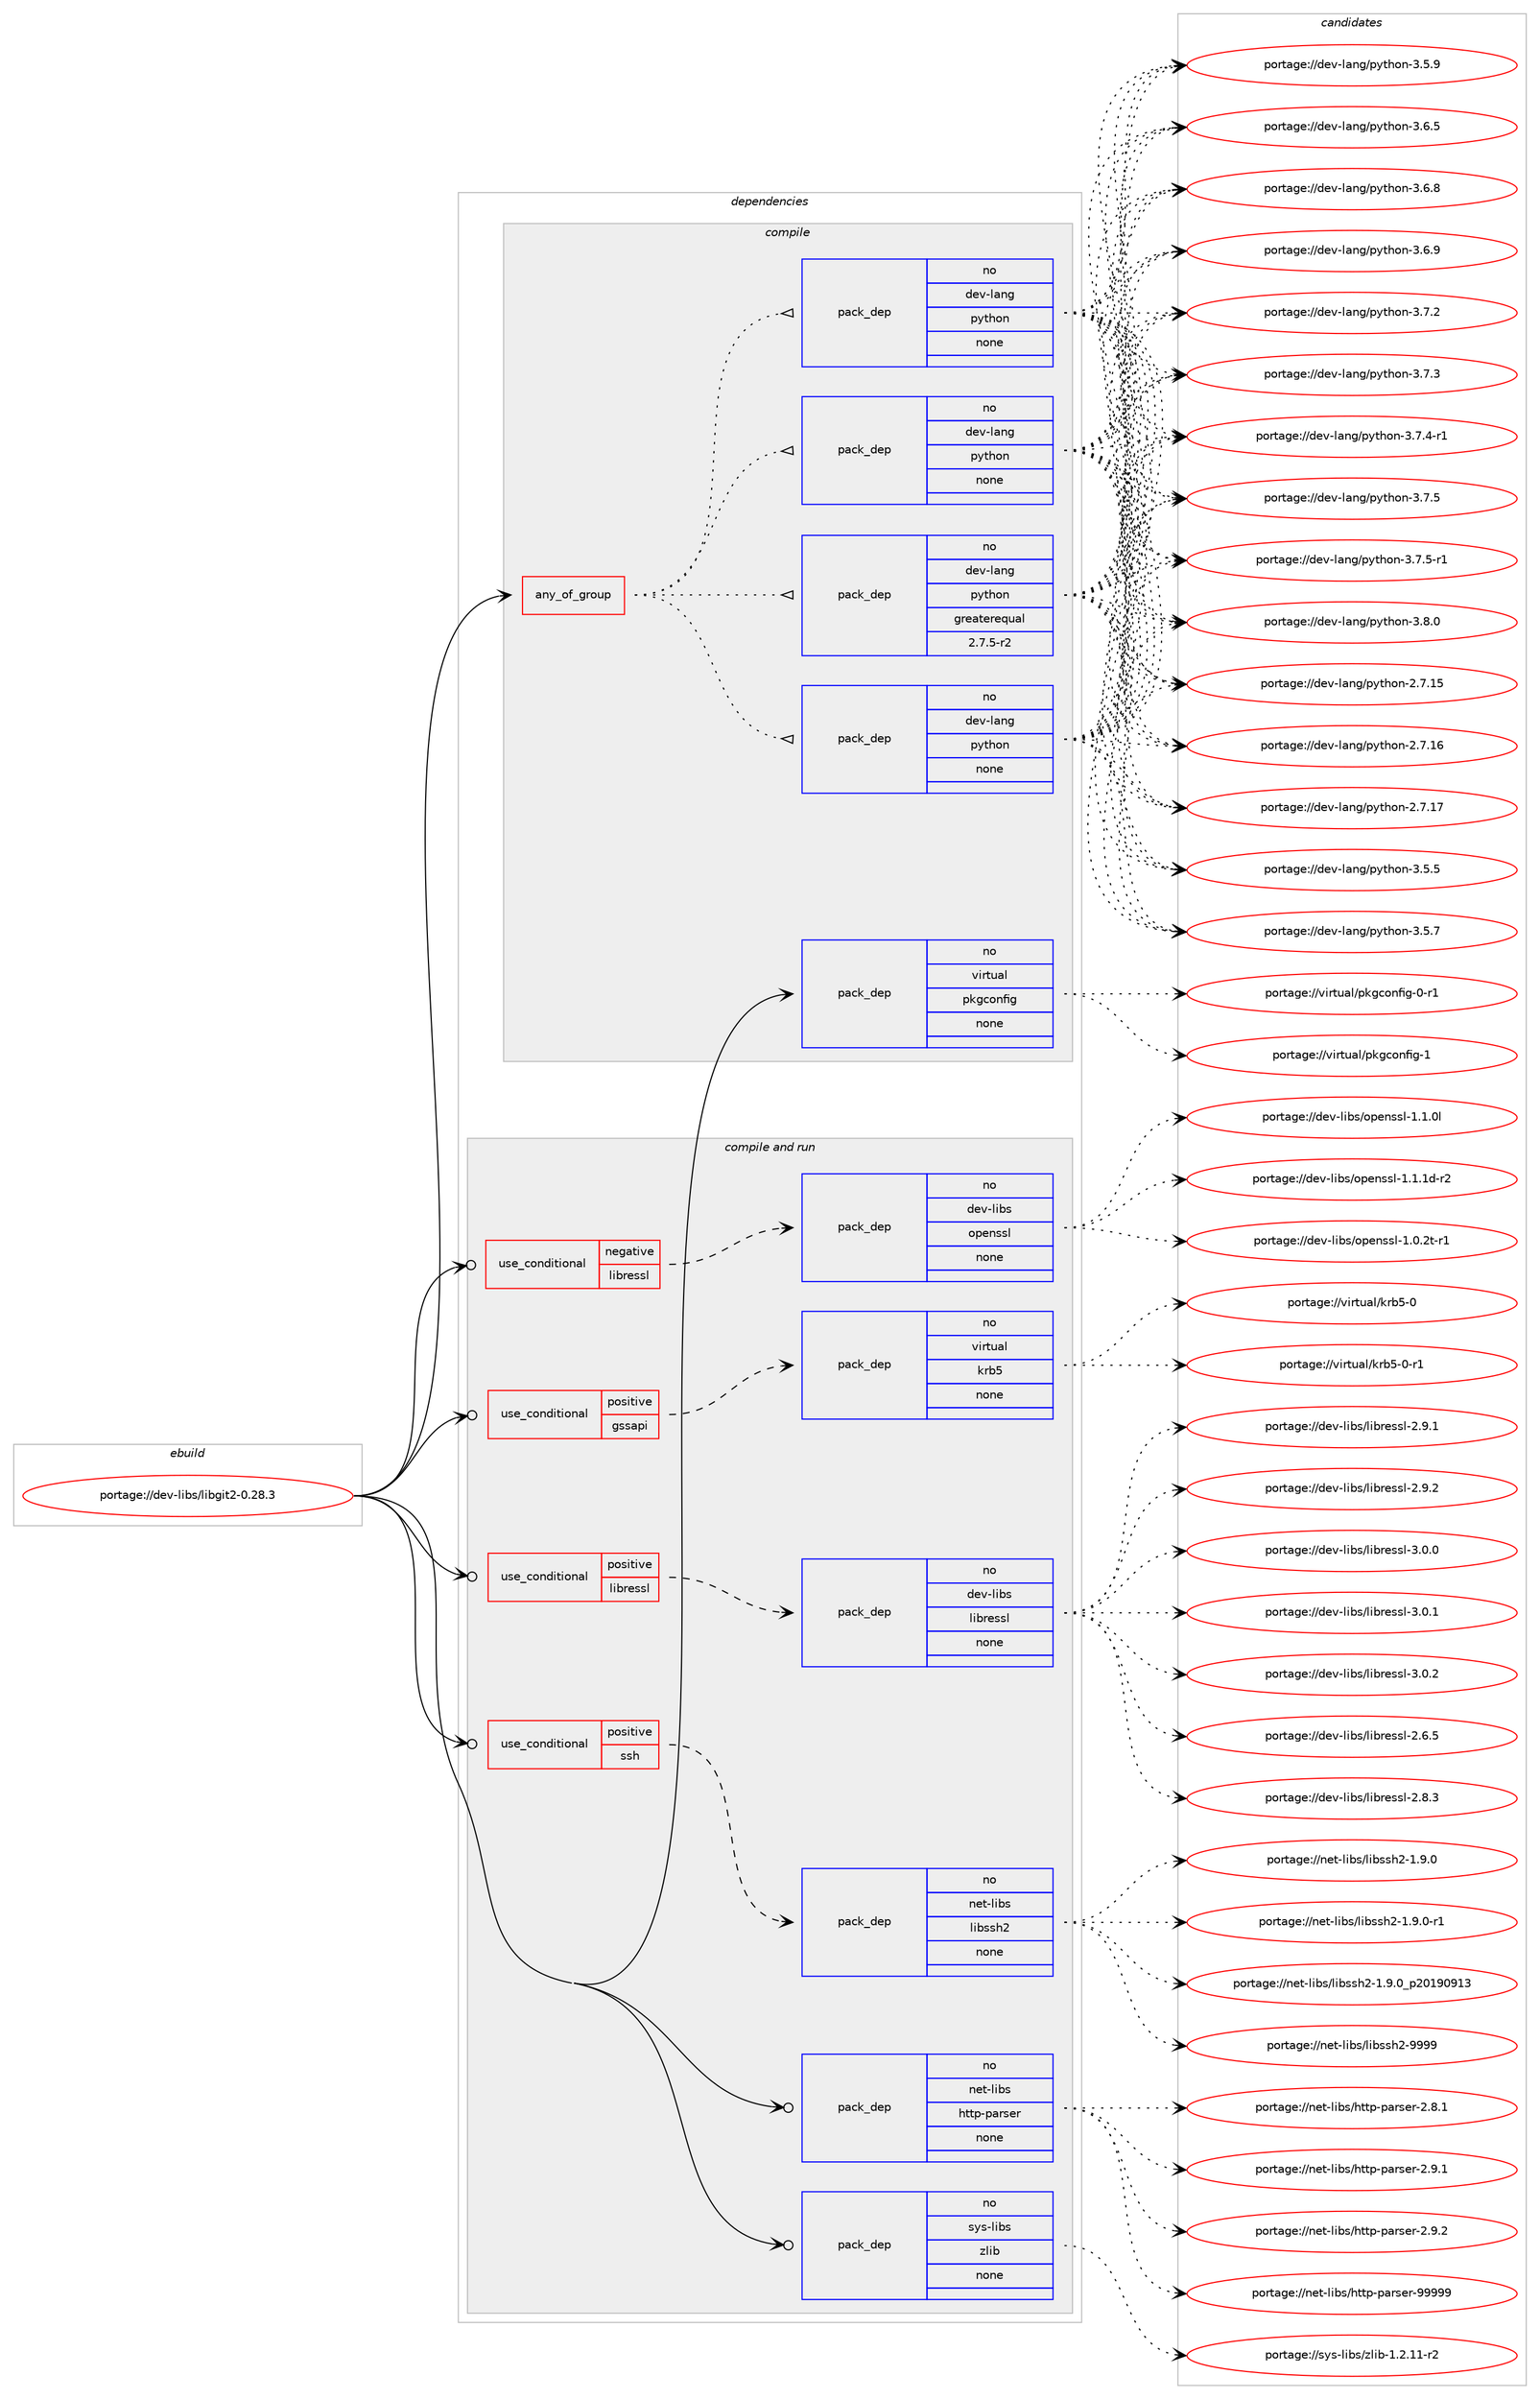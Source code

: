 digraph prolog {

# *************
# Graph options
# *************

newrank=true;
concentrate=true;
compound=true;
graph [rankdir=LR,fontname=Helvetica,fontsize=10,ranksep=1.5];#, ranksep=2.5, nodesep=0.2];
edge  [arrowhead=vee];
node  [fontname=Helvetica,fontsize=10];

# **********
# The ebuild
# **********

subgraph cluster_leftcol {
color=gray;
rank=same;
label=<<i>ebuild</i>>;
id [label="portage://dev-libs/libgit2-0.28.3", color=red, width=4, href="../dev-libs/libgit2-0.28.3.svg"];
}

# ****************
# The dependencies
# ****************

subgraph cluster_midcol {
color=gray;
label=<<i>dependencies</i>>;
subgraph cluster_compile {
fillcolor="#eeeeee";
style=filled;
label=<<i>compile</i>>;
subgraph any2949 {
dependency100655 [label=<<TABLE BORDER="0" CELLBORDER="1" CELLSPACING="0" CELLPADDING="4"><TR><TD CELLPADDING="10">any_of_group</TD></TR></TABLE>>, shape=none, color=red];subgraph pack76641 {
dependency100656 [label=<<TABLE BORDER="0" CELLBORDER="1" CELLSPACING="0" CELLPADDING="4" WIDTH="220"><TR><TD ROWSPAN="6" CELLPADDING="30">pack_dep</TD></TR><TR><TD WIDTH="110">no</TD></TR><TR><TD>dev-lang</TD></TR><TR><TD>python</TD></TR><TR><TD>none</TD></TR><TR><TD></TD></TR></TABLE>>, shape=none, color=blue];
}
dependency100655:e -> dependency100656:w [weight=20,style="dotted",arrowhead="oinv"];
subgraph pack76642 {
dependency100657 [label=<<TABLE BORDER="0" CELLBORDER="1" CELLSPACING="0" CELLPADDING="4" WIDTH="220"><TR><TD ROWSPAN="6" CELLPADDING="30">pack_dep</TD></TR><TR><TD WIDTH="110">no</TD></TR><TR><TD>dev-lang</TD></TR><TR><TD>python</TD></TR><TR><TD>none</TD></TR><TR><TD></TD></TR></TABLE>>, shape=none, color=blue];
}
dependency100655:e -> dependency100657:w [weight=20,style="dotted",arrowhead="oinv"];
subgraph pack76643 {
dependency100658 [label=<<TABLE BORDER="0" CELLBORDER="1" CELLSPACING="0" CELLPADDING="4" WIDTH="220"><TR><TD ROWSPAN="6" CELLPADDING="30">pack_dep</TD></TR><TR><TD WIDTH="110">no</TD></TR><TR><TD>dev-lang</TD></TR><TR><TD>python</TD></TR><TR><TD>none</TD></TR><TR><TD></TD></TR></TABLE>>, shape=none, color=blue];
}
dependency100655:e -> dependency100658:w [weight=20,style="dotted",arrowhead="oinv"];
subgraph pack76644 {
dependency100659 [label=<<TABLE BORDER="0" CELLBORDER="1" CELLSPACING="0" CELLPADDING="4" WIDTH="220"><TR><TD ROWSPAN="6" CELLPADDING="30">pack_dep</TD></TR><TR><TD WIDTH="110">no</TD></TR><TR><TD>dev-lang</TD></TR><TR><TD>python</TD></TR><TR><TD>greaterequal</TD></TR><TR><TD>2.7.5-r2</TD></TR></TABLE>>, shape=none, color=blue];
}
dependency100655:e -> dependency100659:w [weight=20,style="dotted",arrowhead="oinv"];
}
id:e -> dependency100655:w [weight=20,style="solid",arrowhead="vee"];
subgraph pack76645 {
dependency100660 [label=<<TABLE BORDER="0" CELLBORDER="1" CELLSPACING="0" CELLPADDING="4" WIDTH="220"><TR><TD ROWSPAN="6" CELLPADDING="30">pack_dep</TD></TR><TR><TD WIDTH="110">no</TD></TR><TR><TD>virtual</TD></TR><TR><TD>pkgconfig</TD></TR><TR><TD>none</TD></TR><TR><TD></TD></TR></TABLE>>, shape=none, color=blue];
}
id:e -> dependency100660:w [weight=20,style="solid",arrowhead="vee"];
}
subgraph cluster_compileandrun {
fillcolor="#eeeeee";
style=filled;
label=<<i>compile and run</i>>;
subgraph cond21006 {
dependency100661 [label=<<TABLE BORDER="0" CELLBORDER="1" CELLSPACING="0" CELLPADDING="4"><TR><TD ROWSPAN="3" CELLPADDING="10">use_conditional</TD></TR><TR><TD>negative</TD></TR><TR><TD>libressl</TD></TR></TABLE>>, shape=none, color=red];
subgraph pack76646 {
dependency100662 [label=<<TABLE BORDER="0" CELLBORDER="1" CELLSPACING="0" CELLPADDING="4" WIDTH="220"><TR><TD ROWSPAN="6" CELLPADDING="30">pack_dep</TD></TR><TR><TD WIDTH="110">no</TD></TR><TR><TD>dev-libs</TD></TR><TR><TD>openssl</TD></TR><TR><TD>none</TD></TR><TR><TD></TD></TR></TABLE>>, shape=none, color=blue];
}
dependency100661:e -> dependency100662:w [weight=20,style="dashed",arrowhead="vee"];
}
id:e -> dependency100661:w [weight=20,style="solid",arrowhead="odotvee"];
subgraph cond21007 {
dependency100663 [label=<<TABLE BORDER="0" CELLBORDER="1" CELLSPACING="0" CELLPADDING="4"><TR><TD ROWSPAN="3" CELLPADDING="10">use_conditional</TD></TR><TR><TD>positive</TD></TR><TR><TD>gssapi</TD></TR></TABLE>>, shape=none, color=red];
subgraph pack76647 {
dependency100664 [label=<<TABLE BORDER="0" CELLBORDER="1" CELLSPACING="0" CELLPADDING="4" WIDTH="220"><TR><TD ROWSPAN="6" CELLPADDING="30">pack_dep</TD></TR><TR><TD WIDTH="110">no</TD></TR><TR><TD>virtual</TD></TR><TR><TD>krb5</TD></TR><TR><TD>none</TD></TR><TR><TD></TD></TR></TABLE>>, shape=none, color=blue];
}
dependency100663:e -> dependency100664:w [weight=20,style="dashed",arrowhead="vee"];
}
id:e -> dependency100663:w [weight=20,style="solid",arrowhead="odotvee"];
subgraph cond21008 {
dependency100665 [label=<<TABLE BORDER="0" CELLBORDER="1" CELLSPACING="0" CELLPADDING="4"><TR><TD ROWSPAN="3" CELLPADDING="10">use_conditional</TD></TR><TR><TD>positive</TD></TR><TR><TD>libressl</TD></TR></TABLE>>, shape=none, color=red];
subgraph pack76648 {
dependency100666 [label=<<TABLE BORDER="0" CELLBORDER="1" CELLSPACING="0" CELLPADDING="4" WIDTH="220"><TR><TD ROWSPAN="6" CELLPADDING="30">pack_dep</TD></TR><TR><TD WIDTH="110">no</TD></TR><TR><TD>dev-libs</TD></TR><TR><TD>libressl</TD></TR><TR><TD>none</TD></TR><TR><TD></TD></TR></TABLE>>, shape=none, color=blue];
}
dependency100665:e -> dependency100666:w [weight=20,style="dashed",arrowhead="vee"];
}
id:e -> dependency100665:w [weight=20,style="solid",arrowhead="odotvee"];
subgraph cond21009 {
dependency100667 [label=<<TABLE BORDER="0" CELLBORDER="1" CELLSPACING="0" CELLPADDING="4"><TR><TD ROWSPAN="3" CELLPADDING="10">use_conditional</TD></TR><TR><TD>positive</TD></TR><TR><TD>ssh</TD></TR></TABLE>>, shape=none, color=red];
subgraph pack76649 {
dependency100668 [label=<<TABLE BORDER="0" CELLBORDER="1" CELLSPACING="0" CELLPADDING="4" WIDTH="220"><TR><TD ROWSPAN="6" CELLPADDING="30">pack_dep</TD></TR><TR><TD WIDTH="110">no</TD></TR><TR><TD>net-libs</TD></TR><TR><TD>libssh2</TD></TR><TR><TD>none</TD></TR><TR><TD></TD></TR></TABLE>>, shape=none, color=blue];
}
dependency100667:e -> dependency100668:w [weight=20,style="dashed",arrowhead="vee"];
}
id:e -> dependency100667:w [weight=20,style="solid",arrowhead="odotvee"];
subgraph pack76650 {
dependency100669 [label=<<TABLE BORDER="0" CELLBORDER="1" CELLSPACING="0" CELLPADDING="4" WIDTH="220"><TR><TD ROWSPAN="6" CELLPADDING="30">pack_dep</TD></TR><TR><TD WIDTH="110">no</TD></TR><TR><TD>net-libs</TD></TR><TR><TD>http-parser</TD></TR><TR><TD>none</TD></TR><TR><TD></TD></TR></TABLE>>, shape=none, color=blue];
}
id:e -> dependency100669:w [weight=20,style="solid",arrowhead="odotvee"];
subgraph pack76651 {
dependency100670 [label=<<TABLE BORDER="0" CELLBORDER="1" CELLSPACING="0" CELLPADDING="4" WIDTH="220"><TR><TD ROWSPAN="6" CELLPADDING="30">pack_dep</TD></TR><TR><TD WIDTH="110">no</TD></TR><TR><TD>sys-libs</TD></TR><TR><TD>zlib</TD></TR><TR><TD>none</TD></TR><TR><TD></TD></TR></TABLE>>, shape=none, color=blue];
}
id:e -> dependency100670:w [weight=20,style="solid",arrowhead="odotvee"];
}
subgraph cluster_run {
fillcolor="#eeeeee";
style=filled;
label=<<i>run</i>>;
}
}

# **************
# The candidates
# **************

subgraph cluster_choices {
rank=same;
color=gray;
label=<<i>candidates</i>>;

subgraph choice76641 {
color=black;
nodesep=1;
choiceportage10010111845108971101034711212111610411111045504655464953 [label="portage://dev-lang/python-2.7.15", color=red, width=4,href="../dev-lang/python-2.7.15.svg"];
choiceportage10010111845108971101034711212111610411111045504655464954 [label="portage://dev-lang/python-2.7.16", color=red, width=4,href="../dev-lang/python-2.7.16.svg"];
choiceportage10010111845108971101034711212111610411111045504655464955 [label="portage://dev-lang/python-2.7.17", color=red, width=4,href="../dev-lang/python-2.7.17.svg"];
choiceportage100101118451089711010347112121116104111110455146534653 [label="portage://dev-lang/python-3.5.5", color=red, width=4,href="../dev-lang/python-3.5.5.svg"];
choiceportage100101118451089711010347112121116104111110455146534655 [label="portage://dev-lang/python-3.5.7", color=red, width=4,href="../dev-lang/python-3.5.7.svg"];
choiceportage100101118451089711010347112121116104111110455146534657 [label="portage://dev-lang/python-3.5.9", color=red, width=4,href="../dev-lang/python-3.5.9.svg"];
choiceportage100101118451089711010347112121116104111110455146544653 [label="portage://dev-lang/python-3.6.5", color=red, width=4,href="../dev-lang/python-3.6.5.svg"];
choiceportage100101118451089711010347112121116104111110455146544656 [label="portage://dev-lang/python-3.6.8", color=red, width=4,href="../dev-lang/python-3.6.8.svg"];
choiceportage100101118451089711010347112121116104111110455146544657 [label="portage://dev-lang/python-3.6.9", color=red, width=4,href="../dev-lang/python-3.6.9.svg"];
choiceportage100101118451089711010347112121116104111110455146554650 [label="portage://dev-lang/python-3.7.2", color=red, width=4,href="../dev-lang/python-3.7.2.svg"];
choiceportage100101118451089711010347112121116104111110455146554651 [label="portage://dev-lang/python-3.7.3", color=red, width=4,href="../dev-lang/python-3.7.3.svg"];
choiceportage1001011184510897110103471121211161041111104551465546524511449 [label="portage://dev-lang/python-3.7.4-r1", color=red, width=4,href="../dev-lang/python-3.7.4-r1.svg"];
choiceportage100101118451089711010347112121116104111110455146554653 [label="portage://dev-lang/python-3.7.5", color=red, width=4,href="../dev-lang/python-3.7.5.svg"];
choiceportage1001011184510897110103471121211161041111104551465546534511449 [label="portage://dev-lang/python-3.7.5-r1", color=red, width=4,href="../dev-lang/python-3.7.5-r1.svg"];
choiceportage100101118451089711010347112121116104111110455146564648 [label="portage://dev-lang/python-3.8.0", color=red, width=4,href="../dev-lang/python-3.8.0.svg"];
dependency100656:e -> choiceportage10010111845108971101034711212111610411111045504655464953:w [style=dotted,weight="100"];
dependency100656:e -> choiceportage10010111845108971101034711212111610411111045504655464954:w [style=dotted,weight="100"];
dependency100656:e -> choiceportage10010111845108971101034711212111610411111045504655464955:w [style=dotted,weight="100"];
dependency100656:e -> choiceportage100101118451089711010347112121116104111110455146534653:w [style=dotted,weight="100"];
dependency100656:e -> choiceportage100101118451089711010347112121116104111110455146534655:w [style=dotted,weight="100"];
dependency100656:e -> choiceportage100101118451089711010347112121116104111110455146534657:w [style=dotted,weight="100"];
dependency100656:e -> choiceportage100101118451089711010347112121116104111110455146544653:w [style=dotted,weight="100"];
dependency100656:e -> choiceportage100101118451089711010347112121116104111110455146544656:w [style=dotted,weight="100"];
dependency100656:e -> choiceportage100101118451089711010347112121116104111110455146544657:w [style=dotted,weight="100"];
dependency100656:e -> choiceportage100101118451089711010347112121116104111110455146554650:w [style=dotted,weight="100"];
dependency100656:e -> choiceportage100101118451089711010347112121116104111110455146554651:w [style=dotted,weight="100"];
dependency100656:e -> choiceportage1001011184510897110103471121211161041111104551465546524511449:w [style=dotted,weight="100"];
dependency100656:e -> choiceportage100101118451089711010347112121116104111110455146554653:w [style=dotted,weight="100"];
dependency100656:e -> choiceportage1001011184510897110103471121211161041111104551465546534511449:w [style=dotted,weight="100"];
dependency100656:e -> choiceportage100101118451089711010347112121116104111110455146564648:w [style=dotted,weight="100"];
}
subgraph choice76642 {
color=black;
nodesep=1;
choiceportage10010111845108971101034711212111610411111045504655464953 [label="portage://dev-lang/python-2.7.15", color=red, width=4,href="../dev-lang/python-2.7.15.svg"];
choiceportage10010111845108971101034711212111610411111045504655464954 [label="portage://dev-lang/python-2.7.16", color=red, width=4,href="../dev-lang/python-2.7.16.svg"];
choiceportage10010111845108971101034711212111610411111045504655464955 [label="portage://dev-lang/python-2.7.17", color=red, width=4,href="../dev-lang/python-2.7.17.svg"];
choiceportage100101118451089711010347112121116104111110455146534653 [label="portage://dev-lang/python-3.5.5", color=red, width=4,href="../dev-lang/python-3.5.5.svg"];
choiceportage100101118451089711010347112121116104111110455146534655 [label="portage://dev-lang/python-3.5.7", color=red, width=4,href="../dev-lang/python-3.5.7.svg"];
choiceportage100101118451089711010347112121116104111110455146534657 [label="portage://dev-lang/python-3.5.9", color=red, width=4,href="../dev-lang/python-3.5.9.svg"];
choiceportage100101118451089711010347112121116104111110455146544653 [label="portage://dev-lang/python-3.6.5", color=red, width=4,href="../dev-lang/python-3.6.5.svg"];
choiceportage100101118451089711010347112121116104111110455146544656 [label="portage://dev-lang/python-3.6.8", color=red, width=4,href="../dev-lang/python-3.6.8.svg"];
choiceportage100101118451089711010347112121116104111110455146544657 [label="portage://dev-lang/python-3.6.9", color=red, width=4,href="../dev-lang/python-3.6.9.svg"];
choiceportage100101118451089711010347112121116104111110455146554650 [label="portage://dev-lang/python-3.7.2", color=red, width=4,href="../dev-lang/python-3.7.2.svg"];
choiceportage100101118451089711010347112121116104111110455146554651 [label="portage://dev-lang/python-3.7.3", color=red, width=4,href="../dev-lang/python-3.7.3.svg"];
choiceportage1001011184510897110103471121211161041111104551465546524511449 [label="portage://dev-lang/python-3.7.4-r1", color=red, width=4,href="../dev-lang/python-3.7.4-r1.svg"];
choiceportage100101118451089711010347112121116104111110455146554653 [label="portage://dev-lang/python-3.7.5", color=red, width=4,href="../dev-lang/python-3.7.5.svg"];
choiceportage1001011184510897110103471121211161041111104551465546534511449 [label="portage://dev-lang/python-3.7.5-r1", color=red, width=4,href="../dev-lang/python-3.7.5-r1.svg"];
choiceportage100101118451089711010347112121116104111110455146564648 [label="portage://dev-lang/python-3.8.0", color=red, width=4,href="../dev-lang/python-3.8.0.svg"];
dependency100657:e -> choiceportage10010111845108971101034711212111610411111045504655464953:w [style=dotted,weight="100"];
dependency100657:e -> choiceportage10010111845108971101034711212111610411111045504655464954:w [style=dotted,weight="100"];
dependency100657:e -> choiceportage10010111845108971101034711212111610411111045504655464955:w [style=dotted,weight="100"];
dependency100657:e -> choiceportage100101118451089711010347112121116104111110455146534653:w [style=dotted,weight="100"];
dependency100657:e -> choiceportage100101118451089711010347112121116104111110455146534655:w [style=dotted,weight="100"];
dependency100657:e -> choiceportage100101118451089711010347112121116104111110455146534657:w [style=dotted,weight="100"];
dependency100657:e -> choiceportage100101118451089711010347112121116104111110455146544653:w [style=dotted,weight="100"];
dependency100657:e -> choiceportage100101118451089711010347112121116104111110455146544656:w [style=dotted,weight="100"];
dependency100657:e -> choiceportage100101118451089711010347112121116104111110455146544657:w [style=dotted,weight="100"];
dependency100657:e -> choiceportage100101118451089711010347112121116104111110455146554650:w [style=dotted,weight="100"];
dependency100657:e -> choiceportage100101118451089711010347112121116104111110455146554651:w [style=dotted,weight="100"];
dependency100657:e -> choiceportage1001011184510897110103471121211161041111104551465546524511449:w [style=dotted,weight="100"];
dependency100657:e -> choiceportage100101118451089711010347112121116104111110455146554653:w [style=dotted,weight="100"];
dependency100657:e -> choiceportage1001011184510897110103471121211161041111104551465546534511449:w [style=dotted,weight="100"];
dependency100657:e -> choiceportage100101118451089711010347112121116104111110455146564648:w [style=dotted,weight="100"];
}
subgraph choice76643 {
color=black;
nodesep=1;
choiceportage10010111845108971101034711212111610411111045504655464953 [label="portage://dev-lang/python-2.7.15", color=red, width=4,href="../dev-lang/python-2.7.15.svg"];
choiceportage10010111845108971101034711212111610411111045504655464954 [label="portage://dev-lang/python-2.7.16", color=red, width=4,href="../dev-lang/python-2.7.16.svg"];
choiceportage10010111845108971101034711212111610411111045504655464955 [label="portage://dev-lang/python-2.7.17", color=red, width=4,href="../dev-lang/python-2.7.17.svg"];
choiceportage100101118451089711010347112121116104111110455146534653 [label="portage://dev-lang/python-3.5.5", color=red, width=4,href="../dev-lang/python-3.5.5.svg"];
choiceportage100101118451089711010347112121116104111110455146534655 [label="portage://dev-lang/python-3.5.7", color=red, width=4,href="../dev-lang/python-3.5.7.svg"];
choiceportage100101118451089711010347112121116104111110455146534657 [label="portage://dev-lang/python-3.5.9", color=red, width=4,href="../dev-lang/python-3.5.9.svg"];
choiceportage100101118451089711010347112121116104111110455146544653 [label="portage://dev-lang/python-3.6.5", color=red, width=4,href="../dev-lang/python-3.6.5.svg"];
choiceportage100101118451089711010347112121116104111110455146544656 [label="portage://dev-lang/python-3.6.8", color=red, width=4,href="../dev-lang/python-3.6.8.svg"];
choiceportage100101118451089711010347112121116104111110455146544657 [label="portage://dev-lang/python-3.6.9", color=red, width=4,href="../dev-lang/python-3.6.9.svg"];
choiceportage100101118451089711010347112121116104111110455146554650 [label="portage://dev-lang/python-3.7.2", color=red, width=4,href="../dev-lang/python-3.7.2.svg"];
choiceportage100101118451089711010347112121116104111110455146554651 [label="portage://dev-lang/python-3.7.3", color=red, width=4,href="../dev-lang/python-3.7.3.svg"];
choiceportage1001011184510897110103471121211161041111104551465546524511449 [label="portage://dev-lang/python-3.7.4-r1", color=red, width=4,href="../dev-lang/python-3.7.4-r1.svg"];
choiceportage100101118451089711010347112121116104111110455146554653 [label="portage://dev-lang/python-3.7.5", color=red, width=4,href="../dev-lang/python-3.7.5.svg"];
choiceportage1001011184510897110103471121211161041111104551465546534511449 [label="portage://dev-lang/python-3.7.5-r1", color=red, width=4,href="../dev-lang/python-3.7.5-r1.svg"];
choiceportage100101118451089711010347112121116104111110455146564648 [label="portage://dev-lang/python-3.8.0", color=red, width=4,href="../dev-lang/python-3.8.0.svg"];
dependency100658:e -> choiceportage10010111845108971101034711212111610411111045504655464953:w [style=dotted,weight="100"];
dependency100658:e -> choiceportage10010111845108971101034711212111610411111045504655464954:w [style=dotted,weight="100"];
dependency100658:e -> choiceportage10010111845108971101034711212111610411111045504655464955:w [style=dotted,weight="100"];
dependency100658:e -> choiceportage100101118451089711010347112121116104111110455146534653:w [style=dotted,weight="100"];
dependency100658:e -> choiceportage100101118451089711010347112121116104111110455146534655:w [style=dotted,weight="100"];
dependency100658:e -> choiceportage100101118451089711010347112121116104111110455146534657:w [style=dotted,weight="100"];
dependency100658:e -> choiceportage100101118451089711010347112121116104111110455146544653:w [style=dotted,weight="100"];
dependency100658:e -> choiceportage100101118451089711010347112121116104111110455146544656:w [style=dotted,weight="100"];
dependency100658:e -> choiceportage100101118451089711010347112121116104111110455146544657:w [style=dotted,weight="100"];
dependency100658:e -> choiceportage100101118451089711010347112121116104111110455146554650:w [style=dotted,weight="100"];
dependency100658:e -> choiceportage100101118451089711010347112121116104111110455146554651:w [style=dotted,weight="100"];
dependency100658:e -> choiceportage1001011184510897110103471121211161041111104551465546524511449:w [style=dotted,weight="100"];
dependency100658:e -> choiceportage100101118451089711010347112121116104111110455146554653:w [style=dotted,weight="100"];
dependency100658:e -> choiceportage1001011184510897110103471121211161041111104551465546534511449:w [style=dotted,weight="100"];
dependency100658:e -> choiceportage100101118451089711010347112121116104111110455146564648:w [style=dotted,weight="100"];
}
subgraph choice76644 {
color=black;
nodesep=1;
choiceportage10010111845108971101034711212111610411111045504655464953 [label="portage://dev-lang/python-2.7.15", color=red, width=4,href="../dev-lang/python-2.7.15.svg"];
choiceportage10010111845108971101034711212111610411111045504655464954 [label="portage://dev-lang/python-2.7.16", color=red, width=4,href="../dev-lang/python-2.7.16.svg"];
choiceportage10010111845108971101034711212111610411111045504655464955 [label="portage://dev-lang/python-2.7.17", color=red, width=4,href="../dev-lang/python-2.7.17.svg"];
choiceportage100101118451089711010347112121116104111110455146534653 [label="portage://dev-lang/python-3.5.5", color=red, width=4,href="../dev-lang/python-3.5.5.svg"];
choiceportage100101118451089711010347112121116104111110455146534655 [label="portage://dev-lang/python-3.5.7", color=red, width=4,href="../dev-lang/python-3.5.7.svg"];
choiceportage100101118451089711010347112121116104111110455146534657 [label="portage://dev-lang/python-3.5.9", color=red, width=4,href="../dev-lang/python-3.5.9.svg"];
choiceportage100101118451089711010347112121116104111110455146544653 [label="portage://dev-lang/python-3.6.5", color=red, width=4,href="../dev-lang/python-3.6.5.svg"];
choiceportage100101118451089711010347112121116104111110455146544656 [label="portage://dev-lang/python-3.6.8", color=red, width=4,href="../dev-lang/python-3.6.8.svg"];
choiceportage100101118451089711010347112121116104111110455146544657 [label="portage://dev-lang/python-3.6.9", color=red, width=4,href="../dev-lang/python-3.6.9.svg"];
choiceportage100101118451089711010347112121116104111110455146554650 [label="portage://dev-lang/python-3.7.2", color=red, width=4,href="../dev-lang/python-3.7.2.svg"];
choiceportage100101118451089711010347112121116104111110455146554651 [label="portage://dev-lang/python-3.7.3", color=red, width=4,href="../dev-lang/python-3.7.3.svg"];
choiceportage1001011184510897110103471121211161041111104551465546524511449 [label="portage://dev-lang/python-3.7.4-r1", color=red, width=4,href="../dev-lang/python-3.7.4-r1.svg"];
choiceportage100101118451089711010347112121116104111110455146554653 [label="portage://dev-lang/python-3.7.5", color=red, width=4,href="../dev-lang/python-3.7.5.svg"];
choiceportage1001011184510897110103471121211161041111104551465546534511449 [label="portage://dev-lang/python-3.7.5-r1", color=red, width=4,href="../dev-lang/python-3.7.5-r1.svg"];
choiceportage100101118451089711010347112121116104111110455146564648 [label="portage://dev-lang/python-3.8.0", color=red, width=4,href="../dev-lang/python-3.8.0.svg"];
dependency100659:e -> choiceportage10010111845108971101034711212111610411111045504655464953:w [style=dotted,weight="100"];
dependency100659:e -> choiceportage10010111845108971101034711212111610411111045504655464954:w [style=dotted,weight="100"];
dependency100659:e -> choiceportage10010111845108971101034711212111610411111045504655464955:w [style=dotted,weight="100"];
dependency100659:e -> choiceportage100101118451089711010347112121116104111110455146534653:w [style=dotted,weight="100"];
dependency100659:e -> choiceportage100101118451089711010347112121116104111110455146534655:w [style=dotted,weight="100"];
dependency100659:e -> choiceportage100101118451089711010347112121116104111110455146534657:w [style=dotted,weight="100"];
dependency100659:e -> choiceportage100101118451089711010347112121116104111110455146544653:w [style=dotted,weight="100"];
dependency100659:e -> choiceportage100101118451089711010347112121116104111110455146544656:w [style=dotted,weight="100"];
dependency100659:e -> choiceportage100101118451089711010347112121116104111110455146544657:w [style=dotted,weight="100"];
dependency100659:e -> choiceportage100101118451089711010347112121116104111110455146554650:w [style=dotted,weight="100"];
dependency100659:e -> choiceportage100101118451089711010347112121116104111110455146554651:w [style=dotted,weight="100"];
dependency100659:e -> choiceportage1001011184510897110103471121211161041111104551465546524511449:w [style=dotted,weight="100"];
dependency100659:e -> choiceportage100101118451089711010347112121116104111110455146554653:w [style=dotted,weight="100"];
dependency100659:e -> choiceportage1001011184510897110103471121211161041111104551465546534511449:w [style=dotted,weight="100"];
dependency100659:e -> choiceportage100101118451089711010347112121116104111110455146564648:w [style=dotted,weight="100"];
}
subgraph choice76645 {
color=black;
nodesep=1;
choiceportage11810511411611797108471121071039911111010210510345484511449 [label="portage://virtual/pkgconfig-0-r1", color=red, width=4,href="../virtual/pkgconfig-0-r1.svg"];
choiceportage1181051141161179710847112107103991111101021051034549 [label="portage://virtual/pkgconfig-1", color=red, width=4,href="../virtual/pkgconfig-1.svg"];
dependency100660:e -> choiceportage11810511411611797108471121071039911111010210510345484511449:w [style=dotted,weight="100"];
dependency100660:e -> choiceportage1181051141161179710847112107103991111101021051034549:w [style=dotted,weight="100"];
}
subgraph choice76646 {
color=black;
nodesep=1;
choiceportage1001011184510810598115471111121011101151151084549464846501164511449 [label="portage://dev-libs/openssl-1.0.2t-r1", color=red, width=4,href="../dev-libs/openssl-1.0.2t-r1.svg"];
choiceportage100101118451081059811547111112101110115115108454946494648108 [label="portage://dev-libs/openssl-1.1.0l", color=red, width=4,href="../dev-libs/openssl-1.1.0l.svg"];
choiceportage1001011184510810598115471111121011101151151084549464946491004511450 [label="portage://dev-libs/openssl-1.1.1d-r2", color=red, width=4,href="../dev-libs/openssl-1.1.1d-r2.svg"];
dependency100662:e -> choiceportage1001011184510810598115471111121011101151151084549464846501164511449:w [style=dotted,weight="100"];
dependency100662:e -> choiceportage100101118451081059811547111112101110115115108454946494648108:w [style=dotted,weight="100"];
dependency100662:e -> choiceportage1001011184510810598115471111121011101151151084549464946491004511450:w [style=dotted,weight="100"];
}
subgraph choice76647 {
color=black;
nodesep=1;
choiceportage118105114116117971084710711498534548 [label="portage://virtual/krb5-0", color=red, width=4,href="../virtual/krb5-0.svg"];
choiceportage1181051141161179710847107114985345484511449 [label="portage://virtual/krb5-0-r1", color=red, width=4,href="../virtual/krb5-0-r1.svg"];
dependency100664:e -> choiceportage118105114116117971084710711498534548:w [style=dotted,weight="100"];
dependency100664:e -> choiceportage1181051141161179710847107114985345484511449:w [style=dotted,weight="100"];
}
subgraph choice76648 {
color=black;
nodesep=1;
choiceportage10010111845108105981154710810598114101115115108455046544653 [label="portage://dev-libs/libressl-2.6.5", color=red, width=4,href="../dev-libs/libressl-2.6.5.svg"];
choiceportage10010111845108105981154710810598114101115115108455046564651 [label="portage://dev-libs/libressl-2.8.3", color=red, width=4,href="../dev-libs/libressl-2.8.3.svg"];
choiceportage10010111845108105981154710810598114101115115108455046574649 [label="portage://dev-libs/libressl-2.9.1", color=red, width=4,href="../dev-libs/libressl-2.9.1.svg"];
choiceportage10010111845108105981154710810598114101115115108455046574650 [label="portage://dev-libs/libressl-2.9.2", color=red, width=4,href="../dev-libs/libressl-2.9.2.svg"];
choiceportage10010111845108105981154710810598114101115115108455146484648 [label="portage://dev-libs/libressl-3.0.0", color=red, width=4,href="../dev-libs/libressl-3.0.0.svg"];
choiceportage10010111845108105981154710810598114101115115108455146484649 [label="portage://dev-libs/libressl-3.0.1", color=red, width=4,href="../dev-libs/libressl-3.0.1.svg"];
choiceportage10010111845108105981154710810598114101115115108455146484650 [label="portage://dev-libs/libressl-3.0.2", color=red, width=4,href="../dev-libs/libressl-3.0.2.svg"];
dependency100666:e -> choiceportage10010111845108105981154710810598114101115115108455046544653:w [style=dotted,weight="100"];
dependency100666:e -> choiceportage10010111845108105981154710810598114101115115108455046564651:w [style=dotted,weight="100"];
dependency100666:e -> choiceportage10010111845108105981154710810598114101115115108455046574649:w [style=dotted,weight="100"];
dependency100666:e -> choiceportage10010111845108105981154710810598114101115115108455046574650:w [style=dotted,weight="100"];
dependency100666:e -> choiceportage10010111845108105981154710810598114101115115108455146484648:w [style=dotted,weight="100"];
dependency100666:e -> choiceportage10010111845108105981154710810598114101115115108455146484649:w [style=dotted,weight="100"];
dependency100666:e -> choiceportage10010111845108105981154710810598114101115115108455146484650:w [style=dotted,weight="100"];
}
subgraph choice76649 {
color=black;
nodesep=1;
choiceportage1101011164510810598115471081059811511510450454946574648 [label="portage://net-libs/libssh2-1.9.0", color=red, width=4,href="../net-libs/libssh2-1.9.0.svg"];
choiceportage11010111645108105981154710810598115115104504549465746484511449 [label="portage://net-libs/libssh2-1.9.0-r1", color=red, width=4,href="../net-libs/libssh2-1.9.0-r1.svg"];
choiceportage1101011164510810598115471081059811511510450454946574648951125048495748574951 [label="portage://net-libs/libssh2-1.9.0_p20190913", color=red, width=4,href="../net-libs/libssh2-1.9.0_p20190913.svg"];
choiceportage11010111645108105981154710810598115115104504557575757 [label="portage://net-libs/libssh2-9999", color=red, width=4,href="../net-libs/libssh2-9999.svg"];
dependency100668:e -> choiceportage1101011164510810598115471081059811511510450454946574648:w [style=dotted,weight="100"];
dependency100668:e -> choiceportage11010111645108105981154710810598115115104504549465746484511449:w [style=dotted,weight="100"];
dependency100668:e -> choiceportage1101011164510810598115471081059811511510450454946574648951125048495748574951:w [style=dotted,weight="100"];
dependency100668:e -> choiceportage11010111645108105981154710810598115115104504557575757:w [style=dotted,weight="100"];
}
subgraph choice76650 {
color=black;
nodesep=1;
choiceportage1101011164510810598115471041161161124511297114115101114455046564649 [label="portage://net-libs/http-parser-2.8.1", color=red, width=4,href="../net-libs/http-parser-2.8.1.svg"];
choiceportage1101011164510810598115471041161161124511297114115101114455046574649 [label="portage://net-libs/http-parser-2.9.1", color=red, width=4,href="../net-libs/http-parser-2.9.1.svg"];
choiceportage1101011164510810598115471041161161124511297114115101114455046574650 [label="portage://net-libs/http-parser-2.9.2", color=red, width=4,href="../net-libs/http-parser-2.9.2.svg"];
choiceportage1101011164510810598115471041161161124511297114115101114455757575757 [label="portage://net-libs/http-parser-99999", color=red, width=4,href="../net-libs/http-parser-99999.svg"];
dependency100669:e -> choiceportage1101011164510810598115471041161161124511297114115101114455046564649:w [style=dotted,weight="100"];
dependency100669:e -> choiceportage1101011164510810598115471041161161124511297114115101114455046574649:w [style=dotted,weight="100"];
dependency100669:e -> choiceportage1101011164510810598115471041161161124511297114115101114455046574650:w [style=dotted,weight="100"];
dependency100669:e -> choiceportage1101011164510810598115471041161161124511297114115101114455757575757:w [style=dotted,weight="100"];
}
subgraph choice76651 {
color=black;
nodesep=1;
choiceportage11512111545108105981154712210810598454946504649494511450 [label="portage://sys-libs/zlib-1.2.11-r2", color=red, width=4,href="../sys-libs/zlib-1.2.11-r2.svg"];
dependency100670:e -> choiceportage11512111545108105981154712210810598454946504649494511450:w [style=dotted,weight="100"];
}
}

}
